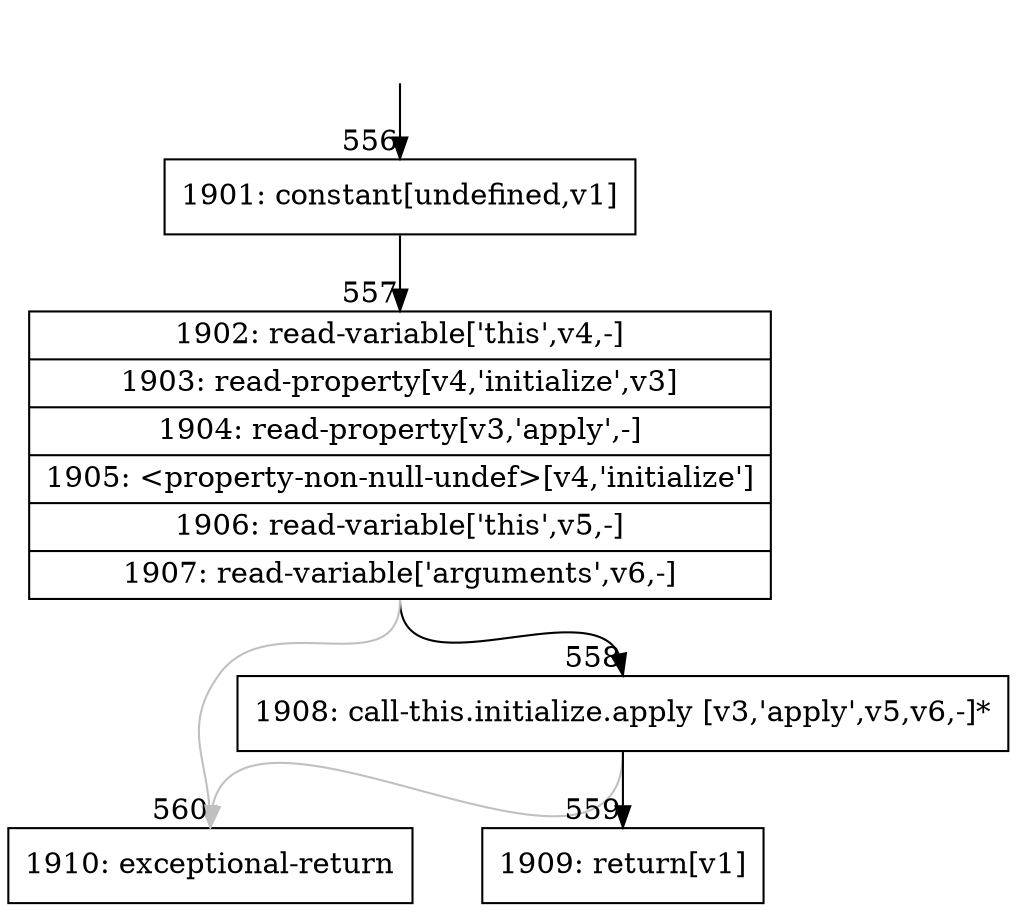 digraph {
rankdir="TD"
BB_entry49[shape=none,label=""];
BB_entry49 -> BB556 [tailport=s, headport=n, headlabel="    556"]
BB556 [shape=record label="{1901: constant[undefined,v1]}" ] 
BB556 -> BB557 [tailport=s, headport=n, headlabel="      557"]
BB557 [shape=record label="{1902: read-variable['this',v4,-]|1903: read-property[v4,'initialize',v3]|1904: read-property[v3,'apply',-]|1905: \<property-non-null-undef\>[v4,'initialize']|1906: read-variable['this',v5,-]|1907: read-variable['arguments',v6,-]}" ] 
BB557 -> BB558 [tailport=s, headport=n, headlabel="      558"]
BB557 -> BB560 [tailport=s, headport=n, color=gray, headlabel="      560"]
BB558 [shape=record label="{1908: call-this.initialize.apply [v3,'apply',v5,v6,-]*}" ] 
BB558 -> BB559 [tailport=s, headport=n, headlabel="      559"]
BB558 -> BB560 [tailport=s, headport=n, color=gray]
BB559 [shape=record label="{1909: return[v1]}" ] 
BB560 [shape=record label="{1910: exceptional-return}" ] 
//#$~ 585
}
